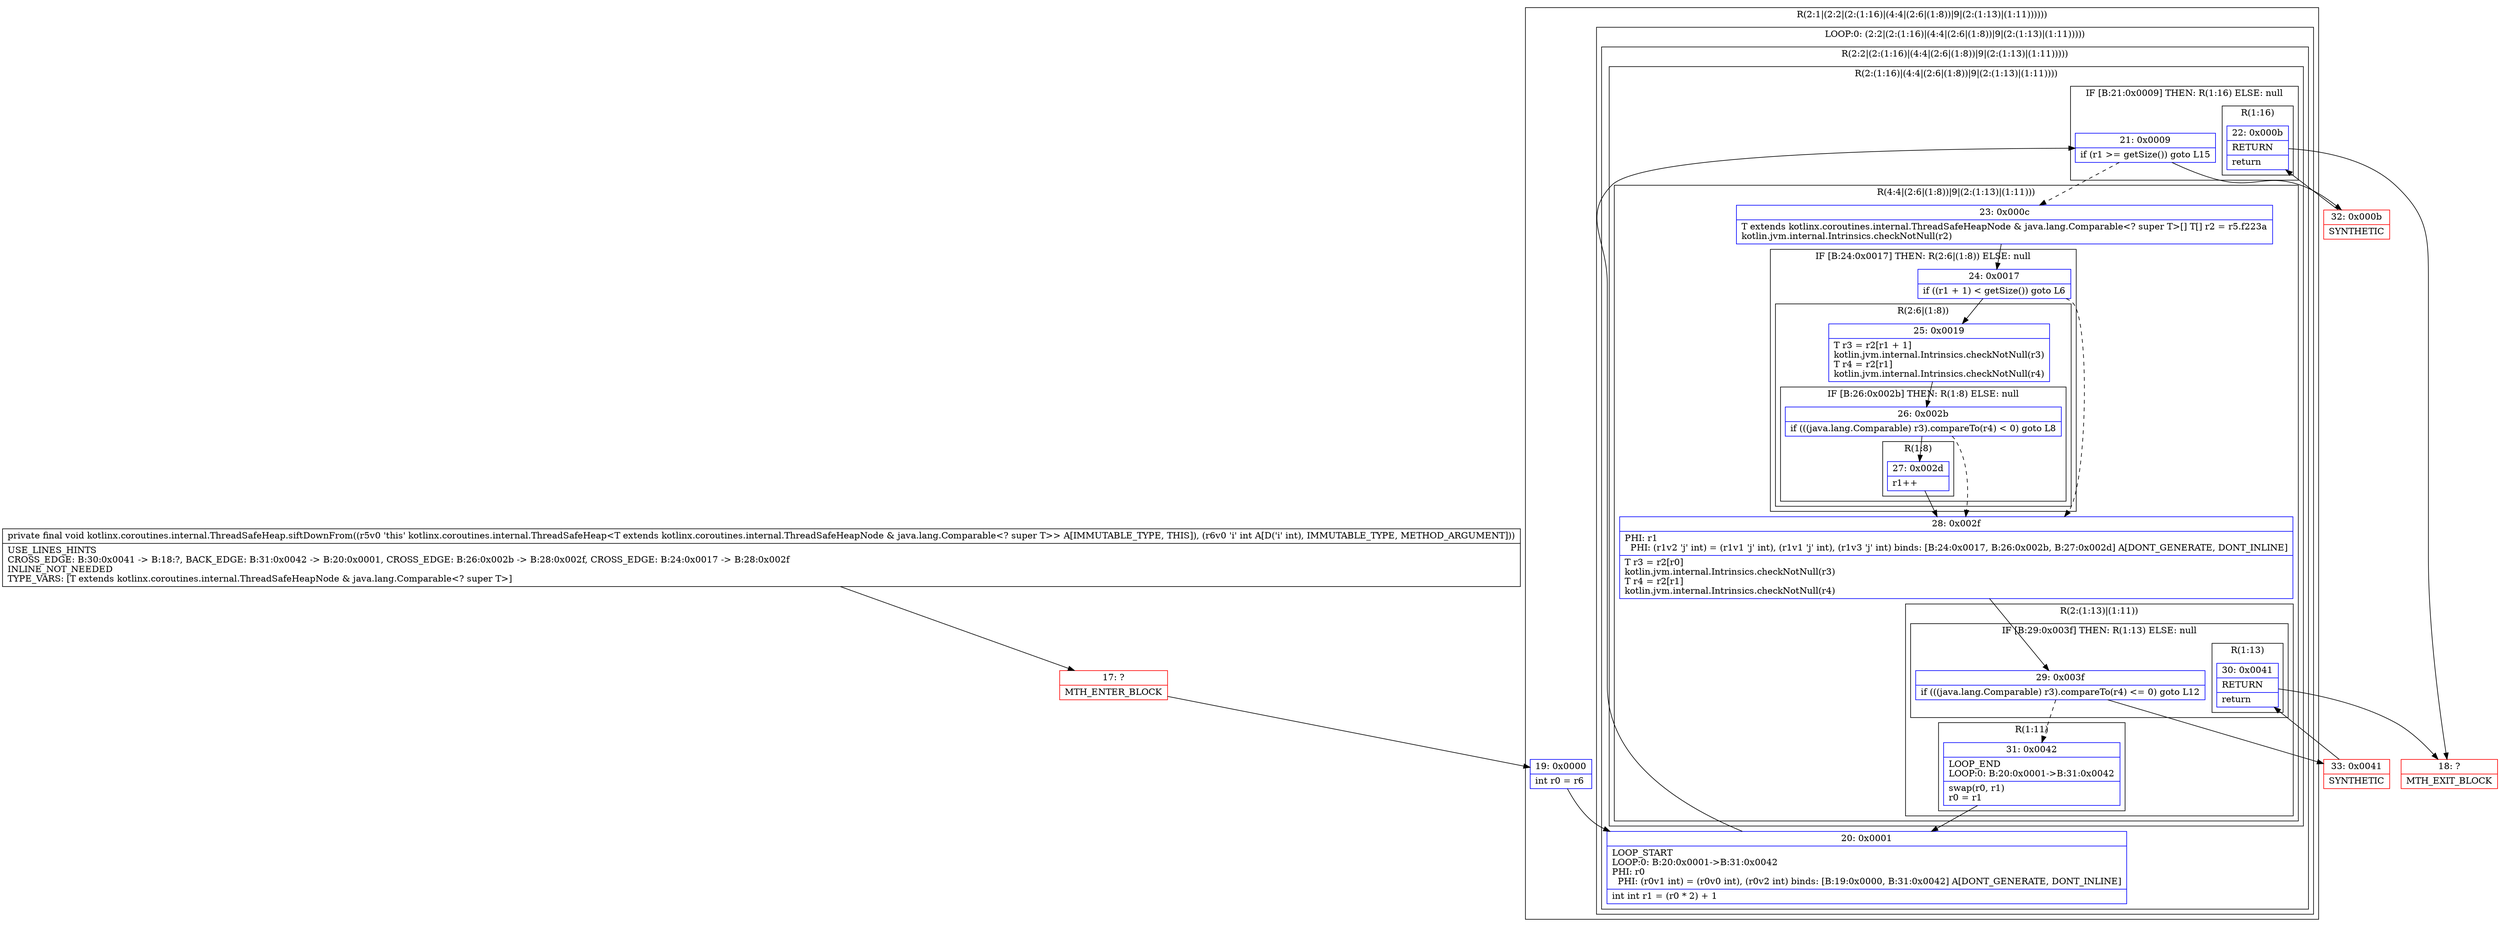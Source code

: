 digraph "CFG forkotlinx.coroutines.internal.ThreadSafeHeap.siftDownFrom(I)V" {
subgraph cluster_Region_1499293454 {
label = "R(2:1|(2:2|(2:(1:16)|(4:4|(2:6|(1:8))|9|(2:(1:13)|(1:11))))))";
node [shape=record,color=blue];
Node_19 [shape=record,label="{19\:\ 0x0000|int r0 = r6\l}"];
subgraph cluster_LoopRegion_1708852177 {
label = "LOOP:0: (2:2|(2:(1:16)|(4:4|(2:6|(1:8))|9|(2:(1:13)|(1:11)))))";
node [shape=record,color=blue];
subgraph cluster_Region_846749968 {
label = "R(2:2|(2:(1:16)|(4:4|(2:6|(1:8))|9|(2:(1:13)|(1:11)))))";
node [shape=record,color=blue];
Node_20 [shape=record,label="{20\:\ 0x0001|LOOP_START\lLOOP:0: B:20:0x0001\-\>B:31:0x0042\lPHI: r0 \l  PHI: (r0v1 int) = (r0v0 int), (r0v2 int) binds: [B:19:0x0000, B:31:0x0042] A[DONT_GENERATE, DONT_INLINE]\l|int int r1 = (r0 * 2) + 1\l}"];
subgraph cluster_Region_236306049 {
label = "R(2:(1:16)|(4:4|(2:6|(1:8))|9|(2:(1:13)|(1:11))))";
node [shape=record,color=blue];
subgraph cluster_IfRegion_1141062468 {
label = "IF [B:21:0x0009] THEN: R(1:16) ELSE: null";
node [shape=record,color=blue];
Node_21 [shape=record,label="{21\:\ 0x0009|if (r1 \>= getSize()) goto L15\l}"];
subgraph cluster_Region_854182418 {
label = "R(1:16)";
node [shape=record,color=blue];
Node_22 [shape=record,label="{22\:\ 0x000b|RETURN\l|return\l}"];
}
}
subgraph cluster_Region_394266207 {
label = "R(4:4|(2:6|(1:8))|9|(2:(1:13)|(1:11)))";
node [shape=record,color=blue];
Node_23 [shape=record,label="{23\:\ 0x000c|T extends kotlinx.coroutines.internal.ThreadSafeHeapNode & java.lang.Comparable\<? super T\>[] T[] r2 = r5.f223a\lkotlin.jvm.internal.Intrinsics.checkNotNull(r2)\l}"];
subgraph cluster_IfRegion_897753653 {
label = "IF [B:24:0x0017] THEN: R(2:6|(1:8)) ELSE: null";
node [shape=record,color=blue];
Node_24 [shape=record,label="{24\:\ 0x0017|if ((r1 + 1) \< getSize()) goto L6\l}"];
subgraph cluster_Region_573044772 {
label = "R(2:6|(1:8))";
node [shape=record,color=blue];
Node_25 [shape=record,label="{25\:\ 0x0019|T r3 = r2[r1 + 1]\lkotlin.jvm.internal.Intrinsics.checkNotNull(r3)\lT r4 = r2[r1]\lkotlin.jvm.internal.Intrinsics.checkNotNull(r4)\l}"];
subgraph cluster_IfRegion_1633623508 {
label = "IF [B:26:0x002b] THEN: R(1:8) ELSE: null";
node [shape=record,color=blue];
Node_26 [shape=record,label="{26\:\ 0x002b|if (((java.lang.Comparable) r3).compareTo(r4) \< 0) goto L8\l}"];
subgraph cluster_Region_626489014 {
label = "R(1:8)";
node [shape=record,color=blue];
Node_27 [shape=record,label="{27\:\ 0x002d|r1++\l}"];
}
}
}
}
Node_28 [shape=record,label="{28\:\ 0x002f|PHI: r1 \l  PHI: (r1v2 'j' int) = (r1v1 'j' int), (r1v1 'j' int), (r1v3 'j' int) binds: [B:24:0x0017, B:26:0x002b, B:27:0x002d] A[DONT_GENERATE, DONT_INLINE]\l|T r3 = r2[r0]\lkotlin.jvm.internal.Intrinsics.checkNotNull(r3)\lT r4 = r2[r1]\lkotlin.jvm.internal.Intrinsics.checkNotNull(r4)\l}"];
subgraph cluster_Region_1520916850 {
label = "R(2:(1:13)|(1:11))";
node [shape=record,color=blue];
subgraph cluster_IfRegion_1021036560 {
label = "IF [B:29:0x003f] THEN: R(1:13) ELSE: null";
node [shape=record,color=blue];
Node_29 [shape=record,label="{29\:\ 0x003f|if (((java.lang.Comparable) r3).compareTo(r4) \<= 0) goto L12\l}"];
subgraph cluster_Region_1734286460 {
label = "R(1:13)";
node [shape=record,color=blue];
Node_30 [shape=record,label="{30\:\ 0x0041|RETURN\l|return\l}"];
}
}
subgraph cluster_Region_1674595508 {
label = "R(1:11)";
node [shape=record,color=blue];
Node_31 [shape=record,label="{31\:\ 0x0042|LOOP_END\lLOOP:0: B:20:0x0001\-\>B:31:0x0042\l|swap(r0, r1)\lr0 = r1\l}"];
}
}
}
}
}
}
}
Node_17 [shape=record,color=red,label="{17\:\ ?|MTH_ENTER_BLOCK\l}"];
Node_33 [shape=record,color=red,label="{33\:\ 0x0041|SYNTHETIC\l}"];
Node_18 [shape=record,color=red,label="{18\:\ ?|MTH_EXIT_BLOCK\l}"];
Node_32 [shape=record,color=red,label="{32\:\ 0x000b|SYNTHETIC\l}"];
MethodNode[shape=record,label="{private final void kotlinx.coroutines.internal.ThreadSafeHeap.siftDownFrom((r5v0 'this' kotlinx.coroutines.internal.ThreadSafeHeap\<T extends kotlinx.coroutines.internal.ThreadSafeHeapNode & java.lang.Comparable\<? super T\>\> A[IMMUTABLE_TYPE, THIS]), (r6v0 'i' int A[D('i' int), IMMUTABLE_TYPE, METHOD_ARGUMENT]))  | USE_LINES_HINTS\lCROSS_EDGE: B:30:0x0041 \-\> B:18:?, BACK_EDGE: B:31:0x0042 \-\> B:20:0x0001, CROSS_EDGE: B:26:0x002b \-\> B:28:0x002f, CROSS_EDGE: B:24:0x0017 \-\> B:28:0x002f\lINLINE_NOT_NEEDED\lTYPE_VARS: [T extends kotlinx.coroutines.internal.ThreadSafeHeapNode & java.lang.Comparable\<? super T\>]\l}"];
MethodNode -> Node_17;Node_19 -> Node_20;
Node_20 -> Node_21;
Node_21 -> Node_23[style=dashed];
Node_21 -> Node_32;
Node_22 -> Node_18;
Node_23 -> Node_24;
Node_24 -> Node_25;
Node_24 -> Node_28[style=dashed];
Node_25 -> Node_26;
Node_26 -> Node_27;
Node_26 -> Node_28[style=dashed];
Node_27 -> Node_28;
Node_28 -> Node_29;
Node_29 -> Node_31[style=dashed];
Node_29 -> Node_33;
Node_30 -> Node_18;
Node_31 -> Node_20;
Node_17 -> Node_19;
Node_33 -> Node_30;
Node_32 -> Node_22;
}

